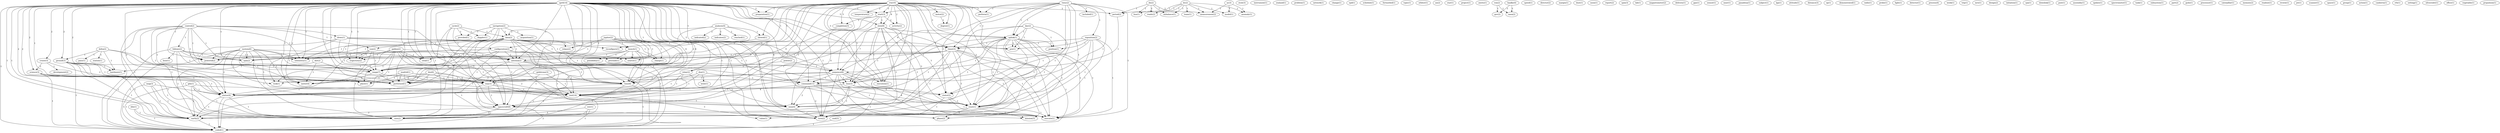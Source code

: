 digraph G {
  delta [ label="delta(2)" ];
  pass [ label="pass(1)" ];
  station [ label="station(1)" ];
  ground [ label="ground(3)" ];
  meter [ label="meter(4)" ];
  hardware [ label="hardware(1)" ];
  way [ label="way(3)" ];
  stow [ label="stow(3)" ];
  instrument [ label="instrument(1)" ];
  zealand [ label="zealand(1)" ];
  problem [ label="problem(1)" ];
  launch [ label="launch(2)" ];
  possibility [ label="possibility(1)" ];
  source [ label="source(1)" ];
  charge [ label="charge(1)" ];
  preclude [ label="preclude(1)" ];
  total [ label="total(1)" ];
  time [ label="time(8)" ];
  network [ label="network(1)" ];
  change [ label="change(1)" ];
  epd [ label="epd(1)" ];
  power [ label="power(2)" ];
  relay [ label="relay(2)" ];
  sequence [ label="sequence(8)" ];
  schedule [ label="schedule(1)" ];
  navigation [ label="navigation(2)" ];
  acquisition [ label="acquisition(1)" ];
  data [ label="data(2)" ];
  doppler [ label="doppler(1)" ];
  provided [ label="provided(1)" ];
  performed [ label="performed(1)" ];
  spacecraft [ label="spacecraft(8)" ];
  control [ label="control(2)" ];
  slews [ label="slews(1)" ];
  follows [ label="follows(2)" ];
  sun [ label="sun(2)" ];
  powered [ label="powered(2)" ];
  telemetry [ label="telemetry(1)" ];
  antenna [ label="antenna(2)" ];
  rpm [ label="rpm(2)" ];
  range [ label="range(7)" ];
  status [ label="status(4)" ];
  rate [ label="rate(2)" ];
  earth [ label="earth(2)" ];
  coded [ label="coded(1)" ];
  forwarded [ label="forwarded(1)" ];
  topic [ label="topic(1)" ];
  dn [ label="dn(2)" ];
  bus [ label="bus(1)" ];
  imbalance [ label="imbalance(1)" ];
  period [ label="period(2)" ];
  reads [ label="reads(2)" ];
  measurement [ label="measurement(2)" ];
  orbiter [ label="orbiter(1)" ];
  au [ label="au(2)" ];
  star [ label="star(1)" ];
  analysis [ label="analysis(4)" ];
  slewed [ label="slewed(1)" ];
  reached [ label="reached(1)" ];
  indicated [ label="indicated(2)" ];
  indicates [ label="indicates(2)" ];
  dc [ label="dc(2)" ];
  team [ label="team(1)" ];
  model [ label="model(1)" ];
  anomaly [ label="anomaly(1)" ];
  project [ label="project(1)" ];
  aweto [ label="aweto(1)" ];
  reconfigure [ label="reconfigure(1)" ];
  configuration [ label="configuration(2)" ];
  pre [ label="pre(1)" ];
  test [ label="test(14)" ];
  ron [ label="ron(2)" ];
  gov [ label="gov(2)" ];
  nasa [ label="nasa(2)" ];
  speed [ label="speed(1)" ];
  director [ label="director(2)" ];
  baalke [ label="baalke(4)" ];
  twnc [ label="twnc(2)" ];
  uplink [ label="uplink(1)" ];
  reposition [ label="reposition(2)" ];
  included [ label="included(1)" ];
  reset [ label="reset(1)" ];
  start [ label="start(3)" ];
  timer [ label="timer(3)" ];
  loss [ label="loss(3)" ];
  perform [ label="perform(1)" ];
  uplink [ label="uplink(1)" ];
  command [ label="command(11)" ];
  stator [ label="stator(2)" ];
  execute [ label="execute(1)" ];
  reset [ label="reset(1)" ];
  margin [ label="margin(1)" ];
  dust [ label="dust(1)" ];
  cycle [ label="cycle(2)" ];
  position [ label="position(1)" ];
  mini [ label="mini(4)" ];
  turn [ label="turn(2)" ];
  noon [ label="noon(1)" ];
  report [ label="report(2)" ];
  spin [ label="spin(3)" ];
  rra [ label="rra(4)" ];
  preparation [ label="preparation(1)" ];
  slew [ label="slew(8)" ];
  execution [ label="execution(1)" ];
  motor [ label="motor(2)" ];
  degree [ label="degree(1)" ];
  temperature [ label="temperature(2)" ];
  activity [ label="activity(2)" ];
  completion [ label="completion(3)" ];
  lab [ label="lab(1)" ];
  magnetometer [ label="magnetometer(2)" ];
  delivery [ label="delivery(1)" ];
  hour [ label="hour(1)" ];
  launch [ label="launch(1)" ];
  relays [ label="relays(2)" ];
  pps [ label="pps(1)" ];
  trajectory [ label="trajectory(2)" ];
  sensor [ label="sensor(1)" ];
  mmr [ label="mmr(1)" ];
  jupiter [ label="jupiter(2)" ];
  pasadena [ label="pasadena(1)" ];
  subject [ label="subject(1)" ];
  lga [ label="lga(1)" ];
  value [ label="value(1)" ];
  phase [ label="phase(2)" ];
  mission [ label="mission(3)" ];
  attitude [ label="attitude(1)" ];
  distance [ label="distance(3)" ];
  april [ label="april(2)" ];
  cruise [ label="cruise(3)" ];
  took [ label="took(1)" ];
  place [ label="place(1)" ];
  science [ label="science(3)" ];
  op [ label="op(1)" ];
  demonstrated [ label="demonstrated(1)" ];
  system [ label="system(6)" ];
  radio [ label="radio(1)" ];
  probe [ label="probe(1)" ];
  light [ label="light(1)" ];
  detector [ label="detector(1)" ];
  process [ label="process(4)" ];
  week [ label="week(1)" ];
  development [ label="development(2)" ];
  trip [ label="trip(1)" ];
  mro [ label="mro(1)" ];
  galileo [ label="galileo(4)" ];
  design [ label="design(2)" ];
  initiation [ label="initiation(1)" ];
  cpa [ label="cpa(1)" ];
  downlink [ label="downlink(1)" ];
  post [ label="post(1)" ];
  madrid [ label="madrid(1)" ];
  assembly [ label="assembly(1)" ];
  update [ label="update(1)" ];
  spectrometer [ label="spectrometer(1)" ];
  tank [ label="tank(1)" ];
  subsystem [ label="subsystem(1)" ];
  dac [ label="dac(2)" ];
  part [ label="part(2)" ];
  dss [ label="dss(6)" ];
  gsdo [ label="gsdo(1)" ];
  processor [ label="processor(1)" ];
  goldstone [ label="goldstone(3)" ];
  dor [ label="dor(2)" ];
  caterpillar [ label="caterpillar(1)" ];
  memory [ label="memory(2)" ];
  readout [ label="readout(1)" ];
  gds [ label="gds(1)" ];
  review [ label="review(1)" ];
  dsn [ label="dsn(1)" ];
  went [ label="went(1)" ];
  ac [ label="ac(3)" ];
  jet [ label="jet(1)" ];
  scanner [ label="scanner(1)" ];
  space [ label="space(1)" ];
  april [ label="april(14)" ];
  mag [ label="mag(3)" ];
  group [ label="group(1)" ];
  action [ label="action(1)" ];
  canberra [ label="canberra(1)" ];
  rrh [ label="rrh(1)" ];
  setting [ label="setting(1)" ];
  ultraviolet [ label="ultraviolet(1)" ];
  office [ label="office(1)" ];
  vegetable [ label="vegetable(1)" ];
  galileo [ label="galileo(2)" ];
  euv [ label="euv(1)" ];
  rra [ label="rra(10)" ];
  dds [ label="dds(1)" ];
  propulsion [ label="propulsion(1)" ];
  cmd [ label="cmd(3)" ];
  delta -> pass [ label="1" ];
  delta -> station [ label="1" ];
  delta -> ground [ label="1" ];
  delta -> meter [ label="1" ];
  delta -> hardware [ label="1" ];
  delta -> way [ label="1" ];
  launch -> possibility [ label="1" ];
  launch -> source [ label="1" ];
  launch -> charge [ label="1" ];
  launch -> preclude [ label="1" ];
  launch -> total [ label="1" ];
  launch -> time [ label="1" ];
  power -> relay [ label="1" ];
  power -> sequence [ label="1" ];
  navigation -> acquisition [ label="1" ];
  navigation -> data [ label="1" ];
  navigation -> doppler [ label="1" ];
  navigation -> provided [ label="1" ];
  navigation -> performed [ label="1" ];
  navigation -> way [ label="1" ];
  navigation -> spacecraft [ label="1" ];
  control -> slews [ label="1" ];
  control -> follows [ label="1" ];
  control -> sun [ label="1" ];
  control -> powered [ label="1" ];
  control -> telemetry [ label="1" ];
  control -> antenna [ label="1" ];
  control -> rpm [ label="1" ];
  control -> range [ label="1" ];
  control -> performed [ label="1" ];
  control -> status [ label="1" ];
  control -> rate [ label="1" ];
  control -> earth [ label="1" ];
  control -> coded [ label="1" ];
  dn -> bus [ label="1" ];
  dn -> imbalance [ label="1" ];
  dn -> period [ label="1" ];
  dn -> reads [ label="2" ];
  dn -> measurement [ label="2" ];
  analysis -> data [ label="2" ];
  analysis -> slewed [ label="1" ];
  analysis -> reached [ label="1" ];
  analysis -> antenna [ label="2" ];
  analysis -> indicated [ label="2" ];
  analysis -> range [ label="2" ];
  analysis -> indicates [ label="2" ];
  dc -> bus [ label="1" ];
  dc -> team [ label="1" ];
  dc -> imbalance [ label="1" ];
  dc -> period [ label="1" ];
  dc -> reads [ label="1" ];
  dc -> model [ label="1" ];
  dc -> measurement [ label="1" ];
  dc -> anomaly [ label="1" ];
  slews -> reconfigure [ label="1" ];
  slews -> configuration [ label="1" ];
  slews -> range [ label="1" ];
  slews -> pre [ label="1" ];
  slews -> test [ label="1" ];
  slews -> time [ label="1" ];
  ron -> gov [ label="1" ];
  ron -> nasa [ label="1" ];
  baalke -> gov [ label="3" ];
  baalke -> nasa [ label="3" ];
  twnc -> uplink [ label="1" ];
  twnc -> reposition [ label="1" ];
  twnc -> included [ label="1" ];
  twnc -> reset [ label="1" ];
  twnc -> start [ label="1" ];
  twnc -> timer [ label="1" ];
  twnc -> loss [ label="1" ];
  twnc -> perform [ label="1" ];
  twnc -> uplink [ label="1" ];
  twnc -> command [ label="1" ];
  twnc -> stator [ label="1" ];
  twnc -> execute [ label="1" ];
  twnc -> reset [ label="1" ];
  cycle -> data [ label="1" ];
  cycle -> doppler [ label="1" ];
  cycle -> provided [ label="1" ];
  cycle -> performed [ label="1" ];
  cycle -> way [ label="1" ];
  cycle -> spacecraft [ label="1" ];
  uplink -> reset [ label="1" ];
  uplink -> timer [ label="1" ];
  uplink -> sequence [ label="1" ];
  uplink -> pre [ label="1" ];
  uplink -> loss [ label="1" ];
  uplink -> position [ label="1" ];
  uplink -> execute [ label="1" ];
  uplink -> reset [ label="1" ];
  uplink -> mini [ label="1" ];
  uplink -> turn [ label="1" ];
  reposition -> reset [ label="1" ];
  reposition -> timer [ label="1" ];
  reposition -> pre [ label="1" ];
  reposition -> loss [ label="1" ];
  reposition -> position [ label="1" ];
  reposition -> execute [ label="1" ];
  reposition -> reset [ label="1" ];
  reposition -> turn [ label="1" ];
  rra -> reconfigure [ label="1" ];
  rra -> reset [ label="3" ];
  rra -> preparation [ label="1" ];
  rra -> configuration [ label="1" ];
  rra -> start [ label="3" ];
  rra -> timer [ label="3" ];
  rra -> slewed [ label="1" ];
  rra -> slew [ label="8" ];
  rra -> sequence [ label="8" ];
  rra -> execution [ label="2" ];
  rra -> motor [ label="2" ];
  rra -> pre [ label="1" ];
  rra -> loss [ label="3" ];
  rra -> perform [ label="3" ];
  rra -> degree [ label="1" ];
  rra -> uplink [ label="3" ];
  rra -> temperature [ label="2" ];
  rra -> command [ label="3" ];
  rra -> stator [ label="3" ];
  rra -> execute [ label="3" ];
  rra -> performed [ label="1" ];
  rra -> activity [ label="2" ];
  rra -> reset [ label="3" ];
  rra -> test [ label="9" ];
  rra -> completion [ label="3" ];
  rra -> spacecraft [ label="3" ];
  rra -> mini [ label="7" ];
  rra -> time [ label="2" ];
  rra -> turn [ label="4" ];
  follows -> hour [ label="1" ];
  follows -> powered [ label="1" ];
  follows -> telemetry [ label="1" ];
  follows -> antenna [ label="1" ];
  follows -> rpm [ label="1" ];
  follows -> range [ label="1" ];
  follows -> rate [ label="1" ];
  follows -> coded [ label="1" ];
  data -> sun [ label="1" ];
  data -> source [ label="1" ];
  data -> powered [ label="1" ];
  data -> charge [ label="1" ];
  data -> telemetry [ label="1" ];
  data -> antenna [ label="1" ];
  data -> rpm [ label="1" ];
  data -> range [ label="1" ];
  data -> preclude [ label="1" ];
  data -> launch [ label="1" ];
  data -> command [ label="1" ];
  data -> relays [ label="1" ];
  data -> status [ label="1" ];
  data -> spacecraft [ label="1" ];
  data -> rate [ label="1" ];
  data -> earth [ label="1" ];
  data -> coded [ label="1" ];
  sun -> powered [ label="1" ];
  sun -> telemetry [ label="1" ];
  sun -> antenna [ label="1" ];
  sun -> range [ label="1" ];
  sun -> trajectory [ label="1" ];
  sun -> rate [ label="1" ];
  sun -> coded [ label="1" ];
  jupiter -> source [ label="1" ];
  jupiter -> charge [ label="1" ];
  jupiter -> preclude [ label="1" ];
  jupiter -> launch [ label="1" ];
  jupiter -> command [ label="1" ];
  jupiter -> relays [ label="1" ];
  jupiter -> trajectory [ label="1" ];
  jupiter -> status [ label="1" ];
  reset -> value [ label="1" ];
  reset -> phase [ label="1" ];
  reset -> mission [ label="1" ];
  reset -> execute [ label="1" ];
  april -> preparation [ label="2" ];
  april -> powered [ label="1" ];
  april -> value [ label="1" ];
  april -> start [ label="1" ];
  april -> timer [ label="1" ];
  april -> slew [ label="5" ];
  april -> cruise [ label="2" ];
  april -> relay [ label="1" ];
  april -> telemetry [ label="1" ];
  april -> antenna [ label="2" ];
  april -> rpm [ label="1" ];
  april -> ground [ label="2" ];
  april -> sequence [ label="5" ];
  april -> range [ label="1" ];
  april -> phase [ label="1" ];
  april -> took [ label="1" ];
  april -> execution [ label="1" ];
  april -> mission [ label="1" ];
  april -> place [ label="1" ];
  april -> period [ label="2" ];
  april -> loss [ label="1" ];
  april -> meter [ label="2" ];
  april -> hardware [ label="2" ];
  april -> science [ label="2" ];
  april -> command [ label="1" ];
  april -> performed [ label="7" ];
  april -> trajectory [ label="1" ];
  april -> reset [ label="1" ];
  april -> way [ label="1" ];
  april -> status [ label="2" ];
  april -> test [ label="6" ];
  april -> total [ label="1" ];
  april -> spacecraft [ label="2" ];
  april -> mini [ label="4" ];
  april -> time [ label="3" ];
  april -> turn [ label="1" ];
  april -> rate [ label="1" ];
  april -> earth [ label="1" ];
  april -> coded [ label="1" ];
  system -> powered [ label="1" ];
  system -> telemetry [ label="1" ];
  system -> antenna [ label="2" ];
  system -> rpm [ label="1" ];
  system -> range [ label="1" ];
  system -> took [ label="1" ];
  system -> place [ label="1" ];
  system -> meter [ label="1" ];
  system -> status [ label="2" ];
  system -> test [ label="1" ];
  system -> rate [ label="1" ];
  system -> earth [ label="1" ];
  system -> coded [ label="1" ];
  configuration -> telemetry [ label="1" ];
  configuration -> antenna [ label="1" ];
  configuration -> rpm [ label="1" ];
  configuration -> range [ label="1" ];
  configuration -> status [ label="1" ];
  configuration -> rate [ label="1" ];
  configuration -> earth [ label="1" ];
  configuration -> coded [ label="1" ];
  start -> slew [ label="1" ];
  start -> sequence [ label="1" ];
  start -> activity [ label="2" ];
  start -> test [ label="1" ];
  start -> completion [ label="2" ];
  start -> mini [ label="1" ];
  timer -> telemetry [ label="1" ];
  timer -> antenna [ label="1" ];
  timer -> rpm [ label="1" ];
  timer -> range [ label="1" ];
  timer -> phase [ label="1" ];
  timer -> mission [ label="1" ];
  timer -> execute [ label="1" ];
  timer -> status [ label="1" ];
  timer -> rate [ label="1" ];
  timer -> earth [ label="1" ];
  timer -> coded [ label="1" ];
  slewed -> range [ label="1" ];
  slew -> sequence [ label="7" ];
  slew -> execution [ label="1" ];
  slew -> loss [ label="3" ];
  slew -> uplink [ label="3" ];
  slew -> stator [ label="3" ];
  slew -> execute [ label="3" ];
  slew -> reset [ label="3" ];
  slew -> spacecraft [ label="1" ];
  slew -> mini [ label="7" ];
  slew -> turn [ label="3" ];
  cruise -> development [ label="1" ];
  cruise -> science [ label="2" ];
  cruise -> performed [ label="2" ];
  relay -> test [ label="1" ];
  relay -> spacecraft [ label="1" ];
  relay -> mini [ label="1" ];
  relay -> time [ label="1" ];
  galileo -> antenna [ label="1" ];
  galileo -> took [ label="1" ];
  galileo -> place [ label="1" ];
  galileo -> meter [ label="1" ];
  galileo -> trajectory [ label="1" ];
  galileo -> status [ label="1" ];
  galileo -> test [ label="1" ];
  galileo -> total [ label="1" ];
  galileo -> time [ label="1" ];
  antenna -> sequence [ label="1" ];
  antenna -> range [ label="3" ];
  antenna -> test [ label="1" ];
  antenna -> mini [ label="1" ];
  antenna -> time [ label="1" ];
  antenna -> coded [ label="1" ];
  ground -> range [ label="1" ];
  ground -> hardware [ label="1" ];
  ground -> performed [ label="1" ];
  ground -> status [ label="1" ];
  ground -> rate [ label="1" ];
  ground -> earth [ label="1" ];
  ground -> coded [ label="1" ];
  sequence -> execution [ label="1" ];
  sequence -> loss [ label="1" ];
  sequence -> command [ label="1" ];
  sequence -> stator [ label="1" ];
  sequence -> execute [ label="1" ];
  sequence -> performed [ label="1" ];
  sequence -> reset [ label="1" ];
  sequence -> spacecraft [ label="1" ];
  sequence -> time [ label="1" ];
  sequence -> turn [ label="1" ];
  range -> meter [ label="1" ];
  range -> performed [ label="1" ];
  range -> way [ label="1" ];
  madrid -> took [ label="1" ];
  madrid -> place [ label="1" ];
  madrid -> performed [ label="1" ];
  madrid -> way [ label="1" ];
  madrid -> test [ label="1" ];
  dac -> pre [ label="1" ];
  dac -> position [ label="1" ];
  dac -> uplink [ label="1" ];
  dac -> stator [ label="1" ];
  dac -> mini [ label="1" ];
  dac -> turn [ label="1" ];
  dss -> place [ label="1" ];
  dss -> meter [ label="4" ];
  dss -> performed [ label="2" ];
  dss -> way [ label="5" ];
  dss -> test [ label="2" ];
  dss -> spacecraft [ label="3" ];
  period -> performed [ label="1" ];
  motor -> degree [ label="1" ];
  goldstone -> performed [ label="2" ];
  goldstone -> way [ label="2" ];
  goldstone -> test [ label="1" ];
  loss -> execute [ label="1" ];
  loss -> status [ label="1" ];
  loss -> rate [ label="1" ];
  loss -> earth [ label="1" ];
  loss -> coded [ label="1" ];
  dor -> meter [ label="1" ];
  dor -> hardware [ label="1" ];
  dor -> way [ label="1" ];
  gds -> status [ label="1" ];
  gds -> test [ label="1" ];
  gds -> rate [ label="1" ];
  gds -> earth [ label="1" ];
  gds -> coded [ label="1" ];
  dsn -> command [ label="1" ];
  dsn -> went [ label="1" ];
  dsn -> status [ label="1" ];
  dsn -> test [ label="1" ];
  uplink -> execute [ label="1" ];
  uplink -> reset [ label="1" ];
  uplink -> mini [ label="1" ];
  uplink -> turn [ label="1" ];
  ac -> model [ label="1" ];
  ac -> measurement [ label="1" ];
  ac -> anomaly [ label="1" ];
  launch -> total [ label="1" ];
  launch -> time [ label="1" ];
  science -> performed [ label="2" ];
  science -> status [ label="1" ];
  science -> rate [ label="1" ];
  science -> earth [ label="1" ];
  science -> coded [ label="1" ];
  command -> stator [ label="3" ];
  command -> execute [ label="2" ];
  command -> reset [ label="4" ];
  command -> test [ label="4" ];
  command -> mini [ label="2" ];
  command -> turn [ label="2" ];
  stator -> execute [ label="1" ];
  stator -> reset [ label="1" ];
  stator -> turn [ label="1" ];
  april -> performed [ label="7" ];
  april -> trajectory [ label="1" ];
  april -> reset [ label="1" ];
  april -> way [ label="1" ];
  april -> status [ label="2" ];
  april -> test [ label="6" ];
  april -> total [ label="1" ];
  april -> spacecraft [ label="2" ];
  april -> mini [ label="4" ];
  april -> time [ label="3" ];
  april -> turn [ label="1" ];
  april -> rate [ label="1" ];
  april -> earth [ label="1" ];
  april -> coded [ label="1" ];
  mag -> status [ label="1" ];
  mag -> rate [ label="1" ];
  mag -> earth [ label="1" ];
  mag -> coded [ label="1" ];
  way -> test [ label="1" ];
  way -> spacecraft [ label="1" ];
  way -> mini [ label="1" ];
  way -> turn [ label="1" ];
  status -> rate [ label="1" ];
  status -> earth [ label="1" ];
  status -> coded [ label="1" ];
  test -> spacecraft [ label="1" ];
  test -> mini [ label="7" ];
  test -> turn [ label="3" ];
  completion -> time [ label="1" ];
  spacecraft -> rate [ label="2" ];
  spacecraft -> earth [ label="2" ];
  spacecraft -> coded [ label="2" ];
  galileo -> time [ label="1" ];
  euv -> rate [ label="1" ];
  euv -> earth [ label="1" ];
  euv -> coded [ label="1" ];
  mini -> turn [ label="1" ];
  time -> rate [ label="1" ];
  time -> earth [ label="1" ];
  time -> coded [ label="1" ];
  dds -> earth [ label="1" ];
  dds -> coded [ label="1" ];
  earth -> coded [ label="1" ];
  cmd -> coded [ label="1" ];
}
